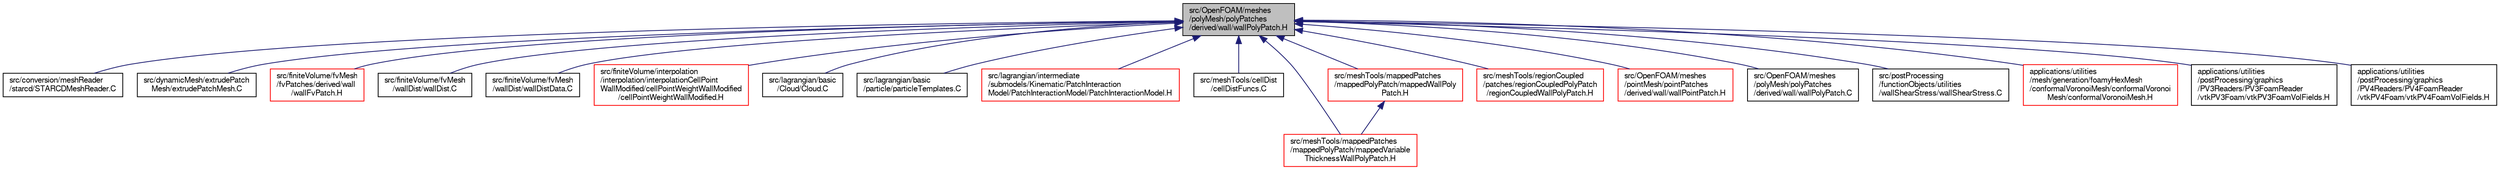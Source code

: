 digraph "src/OpenFOAM/meshes/polyMesh/polyPatches/derived/wall/wallPolyPatch.H"
{
  bgcolor="transparent";
  edge [fontname="FreeSans",fontsize="10",labelfontname="FreeSans",labelfontsize="10"];
  node [fontname="FreeSans",fontsize="10",shape=record];
  Node152 [label="src/OpenFOAM/meshes\l/polyMesh/polyPatches\l/derived/wall/wallPolyPatch.H",height=0.2,width=0.4,color="black", fillcolor="grey75", style="filled", fontcolor="black"];
  Node152 -> Node153 [dir="back",color="midnightblue",fontsize="10",style="solid",fontname="FreeSans"];
  Node153 [label="src/conversion/meshReader\l/starcd/STARCDMeshReader.C",height=0.2,width=0.4,color="black",URL="$a00200.html"];
  Node152 -> Node154 [dir="back",color="midnightblue",fontsize="10",style="solid",fontname="FreeSans"];
  Node154 [label="src/dynamicMesh/extrudePatch\lMesh/extrudePatchMesh.C",height=0.2,width=0.4,color="black",URL="$a00401.html"];
  Node152 -> Node155 [dir="back",color="midnightblue",fontsize="10",style="solid",fontname="FreeSans"];
  Node155 [label="src/finiteVolume/fvMesh\l/fvPatches/derived/wall\l/wallFvPatch.H",height=0.2,width=0.4,color="red",URL="$a03680.html"];
  Node152 -> Node209 [dir="back",color="midnightblue",fontsize="10",style="solid",fontname="FreeSans"];
  Node209 [label="src/finiteVolume/fvMesh\l/wallDist/wallDist.C",height=0.2,width=0.4,color="black",URL="$a03734.html"];
  Node152 -> Node210 [dir="back",color="midnightblue",fontsize="10",style="solid",fontname="FreeSans"];
  Node210 [label="src/finiteVolume/fvMesh\l/wallDist/wallDistData.C",height=0.2,width=0.4,color="black",URL="$a03740.html"];
  Node152 -> Node211 [dir="back",color="midnightblue",fontsize="10",style="solid",fontname="FreeSans"];
  Node211 [label="src/finiteVolume/interpolation\l/interpolation/interpolationCellPoint\lWallModified/cellPointWeightWallModified\l/cellPointWeightWallModified.H",height=0.2,width=0.4,color="red",URL="$a03827.html"];
  Node152 -> Node216 [dir="back",color="midnightblue",fontsize="10",style="solid",fontname="FreeSans"];
  Node216 [label="src/lagrangian/basic\l/Cloud/Cloud.C",height=0.2,width=0.4,color="black",URL="$a04844.html"];
  Node152 -> Node217 [dir="back",color="midnightblue",fontsize="10",style="solid",fontname="FreeSans"];
  Node217 [label="src/lagrangian/basic\l/particle/particleTemplates.C",height=0.2,width=0.4,color="black",URL="$a04901.html"];
  Node152 -> Node218 [dir="back",color="midnightblue",fontsize="10",style="solid",fontname="FreeSans"];
  Node218 [label="src/lagrangian/intermediate\l/submodels/Kinematic/PatchInteraction\lModel/PatchInteractionModel/PatchInteractionModel.H",height=0.2,width=0.4,color="red",URL="$a05957.html"];
  Node152 -> Node241 [dir="back",color="midnightblue",fontsize="10",style="solid",fontname="FreeSans"];
  Node241 [label="src/meshTools/cellDist\l/cellDistFuncs.C",height=0.2,width=0.4,color="black",URL="$a07427.html"];
  Node152 -> Node242 [dir="back",color="midnightblue",fontsize="10",style="solid",fontname="FreeSans"];
  Node242 [label="src/meshTools/mappedPatches\l/mappedPolyPatch/mappedVariable\lThicknessWallPolyPatch.H",height=0.2,width=0.4,color="red",URL="$a07613.html"];
  Node152 -> Node245 [dir="back",color="midnightblue",fontsize="10",style="solid",fontname="FreeSans"];
  Node245 [label="src/meshTools/mappedPatches\l/mappedPolyPatch/mappedWallPoly\lPatch.H",height=0.2,width=0.4,color="red",URL="$a07619.html"];
  Node245 -> Node242 [dir="back",color="midnightblue",fontsize="10",style="solid",fontname="FreeSans"];
  Node152 -> Node254 [dir="back",color="midnightblue",fontsize="10",style="solid",fontname="FreeSans"];
  Node254 [label="src/meshTools/regionCoupled\l/patches/regionCoupledPolyPatch\l/regionCoupledWallPolyPatch.H",height=0.2,width=0.4,color="red",URL="$a07760.html"];
  Node152 -> Node258 [dir="back",color="midnightblue",fontsize="10",style="solid",fontname="FreeSans"];
  Node258 [label="src/OpenFOAM/meshes\l/pointMesh/pointPatches\l/derived/wall/wallPointPatch.H",height=0.2,width=0.4,color="red",URL="$a11498.html"];
  Node152 -> Node260 [dir="back",color="midnightblue",fontsize="10",style="solid",fontname="FreeSans"];
  Node260 [label="src/OpenFOAM/meshes\l/polyMesh/polyPatches\l/derived/wall/wallPolyPatch.C",height=0.2,width=0.4,color="black",URL="$a11744.html"];
  Node152 -> Node261 [dir="back",color="midnightblue",fontsize="10",style="solid",fontname="FreeSans"];
  Node261 [label="src/postProcessing\l/functionObjects/utilities\l/wallShearStress/wallShearStress.C",height=0.2,width=0.4,color="black",URL="$a39641.html"];
  Node152 -> Node262 [dir="back",color="midnightblue",fontsize="10",style="solid",fontname="FreeSans"];
  Node262 [label="applications/utilities\l/mesh/generation/foamyHexMesh\l/conformalVoronoiMesh/conformalVoronoi\lMesh/conformalVoronoiMesh.H",height=0.2,width=0.4,color="red",URL="$a18179.html"];
  Node152 -> Node277 [dir="back",color="midnightblue",fontsize="10",style="solid",fontname="FreeSans"];
  Node277 [label="applications/utilities\l/postProcessing/graphics\l/PV3Readers/PV3FoamReader\l/vtkPV3Foam/vtkPV3FoamVolFields.H",height=0.2,width=0.4,color="black",URL="$a19241.html"];
  Node152 -> Node278 [dir="back",color="midnightblue",fontsize="10",style="solid",fontname="FreeSans"];
  Node278 [label="applications/utilities\l/postProcessing/graphics\l/PV4Readers/PV4FoamReader\l/vtkPV4Foam/vtkPV4FoamVolFields.H",height=0.2,width=0.4,color="black",URL="$a19313.html"];
}
